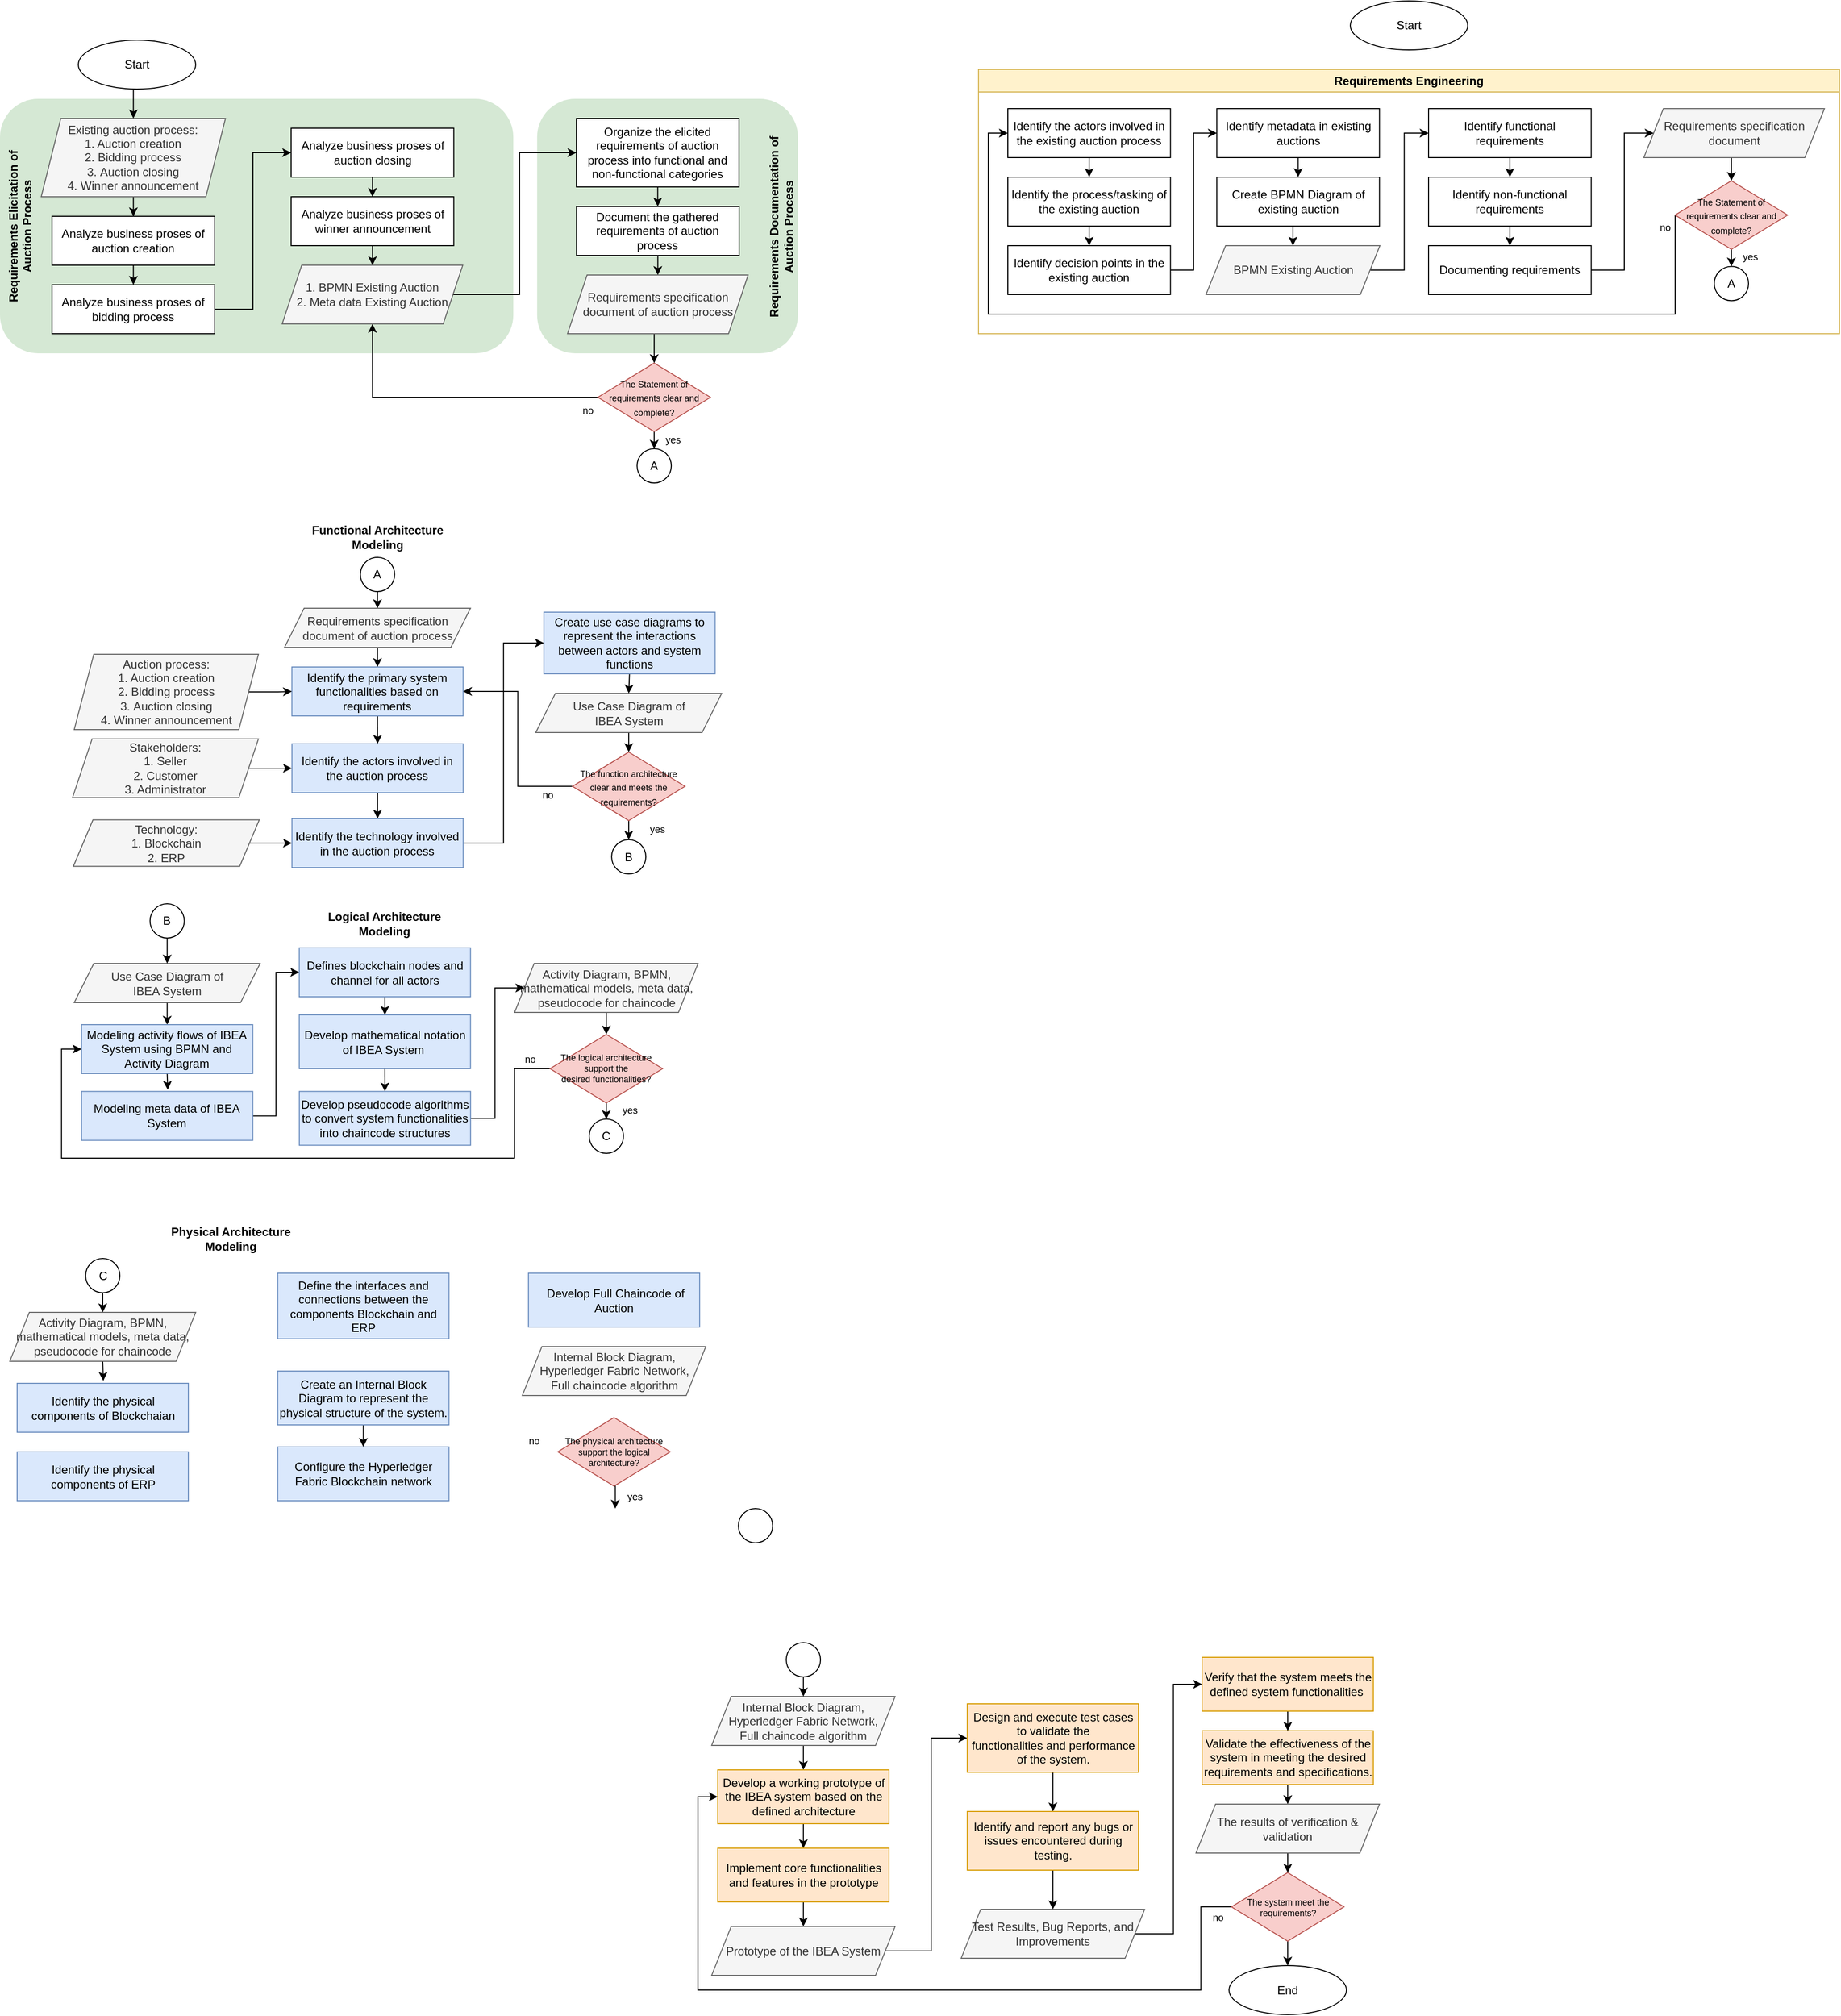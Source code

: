 <mxfile version="21.5.2" type="github">
  <diagram id="9HLhW9o5Pn7bnSsW2eLf" name="Page-1">
    <mxGraphModel dx="2600" dy="1038" grid="1" gridSize="10" guides="1" tooltips="1" connect="1" arrows="1" fold="1" page="1" pageScale="1" pageWidth="850" pageHeight="1100" math="0" shadow="0">
      <root>
        <mxCell id="0" />
        <mxCell id="1" parent="0" />
        <mxCell id="Ch7uVPKcHcK4L7EG8idV-20" value="Requirements Engineering" style="swimlane;whiteSpace=wrap;html=1;fillColor=#fff2cc;strokeColor=#d6b656;" vertex="1" parent="1">
          <mxGeometry x="330" y="80" width="880" height="270" as="geometry" />
        </mxCell>
        <mxCell id="fIBdzFH7qDZZ9BTydfWF-10" value="&lt;b&gt;Requirements Documentation of &lt;br&gt;Auction Process&lt;br&gt;&lt;/b&gt;" style="rounded=1;whiteSpace=wrap;html=1;labelBorderColor=none;fillColor=#d5e8d4;strokeColor=none;verticalAlign=bottom;direction=east;horizontal=0;flipH=0;flipV=1;" parent="1" vertex="1">
          <mxGeometry x="-121.08" y="110" width="266.58" height="260" as="geometry" />
        </mxCell>
        <mxCell id="1afB1hcoBizUo_FCss92-6" value="&lt;b&gt;Requirements Elicitation of &lt;br&gt;Auction Process&lt;br&gt;&lt;/b&gt;" style="rounded=1;whiteSpace=wrap;html=1;labelBorderColor=none;fillColor=#d5e8d4;strokeColor=none;verticalAlign=top;direction=west;horizontal=0;" parent="1" vertex="1">
          <mxGeometry x="-670" y="110" width="524.58" height="260" as="geometry" />
        </mxCell>
        <mxCell id="hCjjelzhOeql4R-USYPA-4" style="edgeStyle=orthogonalEdgeStyle;rounded=0;orthogonalLoop=1;jettySize=auto;html=1;exitX=0.5;exitY=1;exitDx=0;exitDy=0;entryX=0.5;entryY=0;entryDx=0;entryDy=0;" parent="1" source="5jKje8F0iwKBfb8MLztT-3" target="hCjjelzhOeql4R-USYPA-1" edge="1">
          <mxGeometry relative="1" as="geometry" />
        </mxCell>
        <mxCell id="5jKje8F0iwKBfb8MLztT-3" value="Start" style="ellipse;whiteSpace=wrap;html=1;" parent="1" vertex="1">
          <mxGeometry x="-590" y="50" width="120" height="50" as="geometry" />
        </mxCell>
        <mxCell id="hCjjelzhOeql4R-USYPA-105" style="edgeStyle=orthogonalEdgeStyle;rounded=0;orthogonalLoop=1;jettySize=auto;html=1;exitX=0;exitY=0.5;exitDx=0;exitDy=0;entryX=0;entryY=0.5;entryDx=0;entryDy=0;" parent="1" source="hCjjelzhOeql4R-USYPA-88" target="hCjjelzhOeql4R-USYPA-80" edge="1">
          <mxGeometry relative="1" as="geometry">
            <Array as="points">
              <mxPoint x="557.31" y="1957.5" />
              <mxPoint x="557.31" y="2042.5" />
              <mxPoint x="43.31" y="2042.5" />
              <mxPoint x="43.31" y="1845.5" />
            </Array>
          </mxGeometry>
        </mxCell>
        <mxCell id="5jKje8F0iwKBfb8MLztT-16" value="End" style="ellipse;whiteSpace=wrap;html=1;" parent="1" vertex="1">
          <mxGeometry x="586.06" y="2017.5" width="120" height="50" as="geometry" />
        </mxCell>
        <mxCell id="fIBdzFH7qDZZ9BTydfWF-19" style="edgeStyle=orthogonalEdgeStyle;rounded=0;orthogonalLoop=1;jettySize=auto;html=1;exitX=0.5;exitY=1;exitDx=0;exitDy=0;entryX=0.5;entryY=0;entryDx=0;entryDy=0;" parent="1" source="tW3wjYKGY_-DUdyRMUnM-2" target="1afB1hcoBizUo_FCss92-9" edge="1">
          <mxGeometry relative="1" as="geometry" />
        </mxCell>
        <mxCell id="tW3wjYKGY_-DUdyRMUnM-2" value="Analyze business proses of auction creation" style="rounded=0;whiteSpace=wrap;html=1;labelBorderColor=none;" parent="1" vertex="1">
          <mxGeometry x="-616.82" y="230" width="166.22" height="50" as="geometry" />
        </mxCell>
        <mxCell id="fIBdzFH7qDZZ9BTydfWF-5" style="edgeStyle=orthogonalEdgeStyle;rounded=0;orthogonalLoop=1;jettySize=auto;html=1;exitX=0.5;exitY=1;exitDx=0;exitDy=0;" parent="1" source="hCjjelzhOeql4R-USYPA-1" target="tW3wjYKGY_-DUdyRMUnM-2" edge="1">
          <mxGeometry relative="1" as="geometry" />
        </mxCell>
        <mxCell id="hCjjelzhOeql4R-USYPA-1" value="&lt;div&gt;Existing auction process:&lt;br&gt;&lt;/div&gt;&lt;div&gt;1. Auction creation&lt;/div&gt;&lt;div&gt;2. Bidding process&lt;/div&gt;&lt;div&gt;3.&amp;nbsp;Auction closing&lt;/div&gt;&lt;div&gt;4.&amp;nbsp;Winner announcement&lt;/div&gt;" style="shape=parallelogram;perimeter=parallelogramPerimeter;whiteSpace=wrap;html=1;fixedSize=1;fillColor=#f5f5f5;strokeColor=#666666;fontColor=#333333;" parent="1" vertex="1">
          <mxGeometry x="-627.86" y="130" width="188.29" height="80" as="geometry" />
        </mxCell>
        <mxCell id="fIBdzFH7qDZZ9BTydfWF-27" style="edgeStyle=orthogonalEdgeStyle;rounded=0;orthogonalLoop=1;jettySize=auto;html=1;exitX=0.5;exitY=1;exitDx=0;exitDy=0;entryX=0.5;entryY=0;entryDx=0;entryDy=0;" parent="1" source="hCjjelzhOeql4R-USYPA-2" target="hCjjelzhOeql4R-USYPA-10" edge="1">
          <mxGeometry relative="1" as="geometry" />
        </mxCell>
        <mxCell id="fIBdzFH7qDZZ9BTydfWF-28" style="edgeStyle=orthogonalEdgeStyle;rounded=0;orthogonalLoop=1;jettySize=auto;html=1;exitX=0;exitY=0.5;exitDx=0;exitDy=0;entryX=0.5;entryY=1;entryDx=0;entryDy=0;" parent="1" source="hCjjelzhOeql4R-USYPA-2" target="fIBdzFH7qDZZ9BTydfWF-9" edge="1">
          <mxGeometry relative="1" as="geometry" />
        </mxCell>
        <mxCell id="hCjjelzhOeql4R-USYPA-2" value="&lt;font style=&quot;font-size: 9px;&quot;&gt;The Statement of requirements clear and complete?&lt;/font&gt;" style="rhombus;whiteSpace=wrap;html=1;fillColor=#f8cecc;strokeColor=#b85450;" parent="1" vertex="1">
          <mxGeometry x="-58.92" y="380" width="115" height="70" as="geometry" />
        </mxCell>
        <mxCell id="hCjjelzhOeql4R-USYPA-10" value="A" style="ellipse;whiteSpace=wrap;html=1;aspect=fixed;rotation=0;" parent="1" vertex="1">
          <mxGeometry x="-18.92" y="467.5" width="35" height="35" as="geometry" />
        </mxCell>
        <mxCell id="hCjjelzhOeql4R-USYPA-57" value="Internal Block Diagram, Hyperledger Fabric Network,&lt;br&gt;Full chaincode algorithm" style="shape=parallelogram;perimeter=parallelogramPerimeter;whiteSpace=wrap;html=1;fixedSize=1;fillColor=#f5f5f5;fontColor=#333333;strokeColor=#666666;" parent="1" vertex="1">
          <mxGeometry x="-136.19" y="1385" width="187.5" height="50" as="geometry" />
        </mxCell>
        <mxCell id="hCjjelzhOeql4R-USYPA-58" style="edgeStyle=orthogonalEdgeStyle;rounded=0;orthogonalLoop=1;jettySize=auto;html=1;exitX=0.5;exitY=1;exitDx=0;exitDy=0;" parent="1" source="hCjjelzhOeql4R-USYPA-59" edge="1">
          <mxGeometry relative="1" as="geometry">
            <mxPoint x="-564.412" y="1420" as="targetPoint" />
          </mxGeometry>
        </mxCell>
        <mxCell id="hCjjelzhOeql4R-USYPA-59" value="Activity Diagram, BPMN, mathematical models, meta data,&lt;br style=&quot;border-color: var(--border-color);&quot;&gt;pseudocode for chaincode" style="shape=parallelogram;perimeter=parallelogramPerimeter;whiteSpace=wrap;html=1;fixedSize=1;fillColor=#f5f5f5;fontColor=#333333;strokeColor=#666666;" parent="1" vertex="1">
          <mxGeometry x="-660.0" y="1350" width="190" height="50" as="geometry" />
        </mxCell>
        <mxCell id="hCjjelzhOeql4R-USYPA-60" style="edgeStyle=orthogonalEdgeStyle;rounded=0;orthogonalLoop=1;jettySize=auto;html=1;exitX=0.5;exitY=1;exitDx=0;exitDy=0;entryX=0.5;entryY=0;entryDx=0;entryDy=0;" parent="1" edge="1">
          <mxGeometry relative="1" as="geometry">
            <mxPoint x="689.06" y="1720" as="sourcePoint" />
            <mxPoint x="689.06" y="1747.5" as="targetPoint" />
          </mxGeometry>
        </mxCell>
        <mxCell id="hCjjelzhOeql4R-USYPA-61" value="Identify the physical components of Blockchaian" style="rounded=0;whiteSpace=wrap;html=1;fillColor=#dae8fc;strokeColor=#6c8ebf;" parent="1" vertex="1">
          <mxGeometry x="-652.5" y="1422.5" width="175" height="50" as="geometry" />
        </mxCell>
        <mxCell id="hCjjelzhOeql4R-USYPA-62" style="edgeStyle=orthogonalEdgeStyle;rounded=0;orthogonalLoop=1;jettySize=auto;html=1;exitX=0.5;exitY=1;exitDx=0;exitDy=0;entryX=0.5;entryY=0;entryDx=0;entryDy=0;" parent="1" edge="1">
          <mxGeometry relative="1" as="geometry">
            <mxPoint x="689.06" y="1802.5" as="sourcePoint" />
            <mxPoint x="689.06" y="1827.5" as="targetPoint" />
          </mxGeometry>
        </mxCell>
        <mxCell id="hCjjelzhOeql4R-USYPA-63" value="Define the interfaces and connections between the components Blockchain and ERP" style="rounded=0;whiteSpace=wrap;html=1;fillColor=#dae8fc;strokeColor=#6c8ebf;" parent="1" vertex="1">
          <mxGeometry x="-386.19" y="1310" width="175" height="67" as="geometry" />
        </mxCell>
        <mxCell id="hCjjelzhOeql4R-USYPA-70" style="edgeStyle=orthogonalEdgeStyle;rounded=0;orthogonalLoop=1;jettySize=auto;html=1;exitX=0.5;exitY=1;exitDx=0;exitDy=0;entryX=0.5;entryY=0;entryDx=0;entryDy=0;" parent="1" edge="1">
          <mxGeometry relative="1" as="geometry">
            <mxPoint x="689.06" y="1882.5" as="sourcePoint" />
            <mxPoint x="689.06" y="1902.5" as="targetPoint" />
          </mxGeometry>
        </mxCell>
        <mxCell id="fIBdzFH7qDZZ9BTydfWF-32" style="edgeStyle=orthogonalEdgeStyle;rounded=0;orthogonalLoop=1;jettySize=auto;html=1;exitX=0.5;exitY=1;exitDx=0;exitDy=0;entryX=0.5;entryY=0;entryDx=0;entryDy=0;" parent="1" source="hCjjelzhOeql4R-USYPA-65" target="hCjjelzhOeql4R-USYPA-68" edge="1">
          <mxGeometry relative="1" as="geometry" />
        </mxCell>
        <mxCell id="hCjjelzhOeql4R-USYPA-65" value="Create an Internal Block Diagram to represent the physical structure of the system." style="rounded=0;whiteSpace=wrap;html=1;fillColor=#dae8fc;strokeColor=#6c8ebf;" parent="1" vertex="1">
          <mxGeometry x="-386.19" y="1410" width="175" height="55" as="geometry" />
        </mxCell>
        <mxCell id="hCjjelzhOeql4R-USYPA-77" style="edgeStyle=orthogonalEdgeStyle;rounded=0;orthogonalLoop=1;jettySize=auto;html=1;exitX=0.5;exitY=1;exitDx=0;exitDy=0;entryX=0.5;entryY=0;entryDx=0;entryDy=0;" parent="1" source="hCjjelzhOeql4R-USYPA-67" edge="1">
          <mxGeometry relative="1" as="geometry">
            <mxPoint x="-40.0" y="1532.5" as="sourcePoint" />
            <mxPoint x="-41.19" y="1550.5" as="targetPoint" />
          </mxGeometry>
        </mxCell>
        <mxCell id="hCjjelzhOeql4R-USYPA-67" value="The physical architecture support the logical architecture?" style="rhombus;whiteSpace=wrap;html=1;fillColor=#f8cecc;strokeColor=#b85450;fontSize=9;" parent="1" vertex="1">
          <mxGeometry x="-99.94" y="1457.5" width="115" height="70" as="geometry" />
        </mxCell>
        <mxCell id="hCjjelzhOeql4R-USYPA-68" value="Configure the Hyperledger Fabric Blockchain network" style="rounded=0;whiteSpace=wrap;html=1;fillColor=#dae8fc;strokeColor=#6c8ebf;" parent="1" vertex="1">
          <mxGeometry x="-386.19" y="1487.5" width="175" height="55" as="geometry" />
        </mxCell>
        <mxCell id="hCjjelzhOeql4R-USYPA-73" value="" style="ellipse;whiteSpace=wrap;html=1;aspect=fixed;" parent="1" vertex="1">
          <mxGeometry x="84.65" y="1550.5" width="35" height="35" as="geometry" />
        </mxCell>
        <mxCell id="hCjjelzhOeql4R-USYPA-90" style="edgeStyle=orthogonalEdgeStyle;rounded=0;orthogonalLoop=1;jettySize=auto;html=1;exitX=0.5;exitY=1;exitDx=0;exitDy=0;entryX=0.5;entryY=0;entryDx=0;entryDy=0;" parent="1" source="hCjjelzhOeql4R-USYPA-76" target="hCjjelzhOeql4R-USYPA-80" edge="1">
          <mxGeometry relative="1" as="geometry" />
        </mxCell>
        <mxCell id="hCjjelzhOeql4R-USYPA-76" value="Internal Block Diagram, Hyperledger Fabric Network,&lt;br&gt;Full chaincode algorithm" style="shape=parallelogram;perimeter=parallelogramPerimeter;whiteSpace=wrap;html=1;fixedSize=1;fillColor=#f5f5f5;fontColor=#333333;strokeColor=#666666;" parent="1" vertex="1">
          <mxGeometry x="57.31" y="1742.5" width="187.5" height="50" as="geometry" />
        </mxCell>
        <mxCell id="hCjjelzhOeql4R-USYPA-79" style="edgeStyle=orthogonalEdgeStyle;rounded=0;orthogonalLoop=1;jettySize=auto;html=1;exitX=0.5;exitY=1;exitDx=0;exitDy=0;entryX=0.5;entryY=0;entryDx=0;entryDy=0;" parent="1" source="hCjjelzhOeql4R-USYPA-78" target="hCjjelzhOeql4R-USYPA-76" edge="1">
          <mxGeometry relative="1" as="geometry" />
        </mxCell>
        <mxCell id="hCjjelzhOeql4R-USYPA-78" value="" style="ellipse;whiteSpace=wrap;html=1;aspect=fixed;" parent="1" vertex="1">
          <mxGeometry x="133.56" y="1687.5" width="35" height="35" as="geometry" />
        </mxCell>
        <mxCell id="hCjjelzhOeql4R-USYPA-91" style="edgeStyle=orthogonalEdgeStyle;rounded=0;orthogonalLoop=1;jettySize=auto;html=1;exitX=0.5;exitY=1;exitDx=0;exitDy=0;entryX=0.5;entryY=0;entryDx=0;entryDy=0;" parent="1" source="hCjjelzhOeql4R-USYPA-80" target="hCjjelzhOeql4R-USYPA-81" edge="1">
          <mxGeometry relative="1" as="geometry" />
        </mxCell>
        <mxCell id="hCjjelzhOeql4R-USYPA-80" value="Develop a working prototype of the IBEA system based on the defined architecture" style="rounded=0;whiteSpace=wrap;html=1;fillColor=#ffe6cc;strokeColor=#d79b00;" parent="1" vertex="1">
          <mxGeometry x="63.56" y="1817.5" width="175" height="55" as="geometry" />
        </mxCell>
        <mxCell id="hCjjelzhOeql4R-USYPA-93" style="edgeStyle=orthogonalEdgeStyle;rounded=0;orthogonalLoop=1;jettySize=auto;html=1;exitX=0.5;exitY=1;exitDx=0;exitDy=0;entryX=0.5;entryY=0;entryDx=0;entryDy=0;" parent="1" source="hCjjelzhOeql4R-USYPA-81" target="hCjjelzhOeql4R-USYPA-82" edge="1">
          <mxGeometry relative="1" as="geometry" />
        </mxCell>
        <mxCell id="hCjjelzhOeql4R-USYPA-81" value="Implement core functionalities and features in the prototype" style="rounded=0;whiteSpace=wrap;html=1;fillColor=#ffe6cc;strokeColor=#d79b00;" parent="1" vertex="1">
          <mxGeometry x="63.56" y="1897.5" width="175" height="55" as="geometry" />
        </mxCell>
        <mxCell id="hCjjelzhOeql4R-USYPA-107" style="edgeStyle=orthogonalEdgeStyle;rounded=0;orthogonalLoop=1;jettySize=auto;html=1;exitX=1;exitY=0.5;exitDx=0;exitDy=0;entryX=0;entryY=0.5;entryDx=0;entryDy=0;" parent="1" source="hCjjelzhOeql4R-USYPA-82" target="hCjjelzhOeql4R-USYPA-83" edge="1">
          <mxGeometry relative="1" as="geometry" />
        </mxCell>
        <mxCell id="hCjjelzhOeql4R-USYPA-82" value="Prototype of the IBEA System" style="shape=parallelogram;perimeter=parallelogramPerimeter;whiteSpace=wrap;html=1;fixedSize=1;fillColor=#f5f5f5;fontColor=#333333;strokeColor=#666666;" parent="1" vertex="1">
          <mxGeometry x="57.31" y="1977.5" width="187.5" height="50" as="geometry" />
        </mxCell>
        <mxCell id="hCjjelzhOeql4R-USYPA-106" style="edgeStyle=orthogonalEdgeStyle;rounded=0;orthogonalLoop=1;jettySize=auto;html=1;exitX=0.5;exitY=1;exitDx=0;exitDy=0;entryX=0.5;entryY=0;entryDx=0;entryDy=0;" parent="1" source="hCjjelzhOeql4R-USYPA-83" target="hCjjelzhOeql4R-USYPA-84" edge="1">
          <mxGeometry relative="1" as="geometry" />
        </mxCell>
        <mxCell id="hCjjelzhOeql4R-USYPA-83" value="Design and execute test cases to validate the functionalities&amp;nbsp;and performance of the system." style="rounded=0;whiteSpace=wrap;html=1;fillColor=#ffe6cc;strokeColor=#d79b00;" parent="1" vertex="1">
          <mxGeometry x="318.56" y="1750" width="175" height="70" as="geometry" />
        </mxCell>
        <mxCell id="hCjjelzhOeql4R-USYPA-96" style="edgeStyle=orthogonalEdgeStyle;rounded=0;orthogonalLoop=1;jettySize=auto;html=1;exitX=0.5;exitY=1;exitDx=0;exitDy=0;entryX=0.5;entryY=0;entryDx=0;entryDy=0;" parent="1" source="hCjjelzhOeql4R-USYPA-84" target="hCjjelzhOeql4R-USYPA-85" edge="1">
          <mxGeometry relative="1" as="geometry" />
        </mxCell>
        <mxCell id="hCjjelzhOeql4R-USYPA-108" style="edgeStyle=orthogonalEdgeStyle;rounded=0;orthogonalLoop=1;jettySize=auto;html=1;exitX=1;exitY=0.5;exitDx=0;exitDy=0;entryX=0;entryY=0.5;entryDx=0;entryDy=0;" parent="1" source="hCjjelzhOeql4R-USYPA-85" target="hCjjelzhOeql4R-USYPA-86" edge="1">
          <mxGeometry relative="1" as="geometry" />
        </mxCell>
        <mxCell id="hCjjelzhOeql4R-USYPA-85" value="Test Results, Bug Reports, and Improvements" style="shape=parallelogram;perimeter=parallelogramPerimeter;whiteSpace=wrap;html=1;fixedSize=1;fillColor=#f5f5f5;fontColor=#333333;strokeColor=#666666;" parent="1" vertex="1">
          <mxGeometry x="312.31" y="1960" width="187.5" height="50" as="geometry" />
        </mxCell>
        <mxCell id="fIBdzFH7qDZZ9BTydfWF-35" style="edgeStyle=orthogonalEdgeStyle;rounded=0;orthogonalLoop=1;jettySize=auto;html=1;exitX=0.5;exitY=1;exitDx=0;exitDy=0;" parent="1" source="hCjjelzhOeql4R-USYPA-86" target="hCjjelzhOeql4R-USYPA-87" edge="1">
          <mxGeometry relative="1" as="geometry" />
        </mxCell>
        <mxCell id="hCjjelzhOeql4R-USYPA-86" value="Verify that the system meets the defined system functionalities&amp;nbsp;" style="rounded=0;whiteSpace=wrap;html=1;fillColor=#ffe6cc;strokeColor=#d79b00;" parent="1" vertex="1">
          <mxGeometry x="558.56" y="1702.5" width="175" height="55" as="geometry" />
        </mxCell>
        <mxCell id="fIBdzFH7qDZZ9BTydfWF-36" style="edgeStyle=orthogonalEdgeStyle;rounded=0;orthogonalLoop=1;jettySize=auto;html=1;exitX=0.5;exitY=1;exitDx=0;exitDy=0;entryX=0.5;entryY=0;entryDx=0;entryDy=0;" parent="1" source="hCjjelzhOeql4R-USYPA-87" target="hCjjelzhOeql4R-USYPA-89" edge="1">
          <mxGeometry relative="1" as="geometry" />
        </mxCell>
        <mxCell id="hCjjelzhOeql4R-USYPA-87" value="Validate the effectiveness of the system in meeting the desired requirements and specifications." style="rounded=0;whiteSpace=wrap;html=1;fillColor=#ffe6cc;strokeColor=#d79b00;" parent="1" vertex="1">
          <mxGeometry x="558.56" y="1777.5" width="175" height="55" as="geometry" />
        </mxCell>
        <mxCell id="fIBdzFH7qDZZ9BTydfWF-38" style="edgeStyle=orthogonalEdgeStyle;rounded=0;orthogonalLoop=1;jettySize=auto;html=1;exitX=0.5;exitY=1;exitDx=0;exitDy=0;entryX=0.5;entryY=0;entryDx=0;entryDy=0;" parent="1" source="hCjjelzhOeql4R-USYPA-88" target="5jKje8F0iwKBfb8MLztT-16" edge="1">
          <mxGeometry relative="1" as="geometry" />
        </mxCell>
        <mxCell id="hCjjelzhOeql4R-USYPA-88" value="The system meet the requirements?" style="rhombus;whiteSpace=wrap;html=1;fillColor=#f8cecc;strokeColor=#b85450;fontSize=9;" parent="1" vertex="1">
          <mxGeometry x="588.56" y="1922.5" width="115" height="70" as="geometry" />
        </mxCell>
        <mxCell id="fIBdzFH7qDZZ9BTydfWF-37" style="edgeStyle=orthogonalEdgeStyle;rounded=0;orthogonalLoop=1;jettySize=auto;html=1;exitX=0.5;exitY=1;exitDx=0;exitDy=0;" parent="1" source="hCjjelzhOeql4R-USYPA-89" target="hCjjelzhOeql4R-USYPA-88" edge="1">
          <mxGeometry relative="1" as="geometry" />
        </mxCell>
        <mxCell id="hCjjelzhOeql4R-USYPA-89" value="The results of verification &amp;amp; validation" style="shape=parallelogram;perimeter=parallelogramPerimeter;whiteSpace=wrap;html=1;fixedSize=1;fillColor=#f5f5f5;fontColor=#333333;strokeColor=#666666;" parent="1" vertex="1">
          <mxGeometry x="552.31" y="1852.5" width="187.5" height="50" as="geometry" />
        </mxCell>
        <mxCell id="hCjjelzhOeql4R-USYPA-84" value="Identify and report any bugs or issues encountered during testing." style="rounded=0;whiteSpace=wrap;html=1;fillColor=#ffe6cc;strokeColor=#d79b00;" parent="1" vertex="1">
          <mxGeometry x="318.56" y="1860" width="175" height="60" as="geometry" />
        </mxCell>
        <mxCell id="hCjjelzhOeql4R-USYPA-112" value="&lt;font style=&quot;font-size: 10px;&quot;&gt;yes&lt;/font&gt;" style="text;html=1;strokeColor=none;fillColor=none;align=center;verticalAlign=middle;whiteSpace=wrap;rounded=0;" parent="1" vertex="1">
          <mxGeometry x="6.32" y="447.5" width="23.5" height="20" as="geometry" />
        </mxCell>
        <mxCell id="hCjjelzhOeql4R-USYPA-113" value="&lt;font style=&quot;font-size: 10px;&quot;&gt;no&lt;/font&gt;" style="text;html=1;strokeColor=none;fillColor=none;align=center;verticalAlign=middle;whiteSpace=wrap;rounded=0;" parent="1" vertex="1">
          <mxGeometry x="-80.93" y="417.5" width="23.5" height="20" as="geometry" />
        </mxCell>
        <mxCell id="hCjjelzhOeql4R-USYPA-118" value="&lt;font style=&quot;font-size: 10px;&quot;&gt;yes&lt;/font&gt;" style="text;html=1;strokeColor=none;fillColor=none;align=center;verticalAlign=middle;whiteSpace=wrap;rounded=0;" parent="1" vertex="1">
          <mxGeometry x="-32.53" y="1527.5" width="23.5" height="20" as="geometry" />
        </mxCell>
        <mxCell id="hCjjelzhOeql4R-USYPA-119" value="&lt;font style=&quot;font-size: 10px;&quot;&gt;no&lt;/font&gt;" style="text;html=1;strokeColor=none;fillColor=none;align=center;verticalAlign=middle;whiteSpace=wrap;rounded=0;" parent="1" vertex="1">
          <mxGeometry x="-136.19" y="1470.5" width="23.5" height="20" as="geometry" />
        </mxCell>
        <mxCell id="hCjjelzhOeql4R-USYPA-121" value="&lt;font style=&quot;font-size: 10px;&quot;&gt;no&lt;/font&gt;" style="text;html=1;strokeColor=none;fillColor=none;align=center;verticalAlign=middle;whiteSpace=wrap;rounded=0;" parent="1" vertex="1">
          <mxGeometry x="562.56" y="1957.5" width="23.5" height="20" as="geometry" />
        </mxCell>
        <mxCell id="hCjjelzhOeql4R-USYPA-128" value="Physical Architecture&lt;br&gt;Modeling" style="text;html=1;strokeColor=none;fillColor=none;align=center;verticalAlign=middle;whiteSpace=wrap;rounded=0;fontStyle=1" parent="1" vertex="1">
          <mxGeometry x="-522.53" y="1260" width="177.78" height="30" as="geometry" />
        </mxCell>
        <mxCell id="fIBdzFH7qDZZ9BTydfWF-20" style="edgeStyle=orthogonalEdgeStyle;rounded=0;orthogonalLoop=1;jettySize=auto;html=1;exitX=1;exitY=0.5;exitDx=0;exitDy=0;entryX=0;entryY=0.5;entryDx=0;entryDy=0;" parent="1" source="1afB1hcoBizUo_FCss92-9" target="fIBdzFH7qDZZ9BTydfWF-2" edge="1">
          <mxGeometry relative="1" as="geometry" />
        </mxCell>
        <mxCell id="1afB1hcoBizUo_FCss92-9" value="Analyze business proses of bidding process" style="rounded=0;whiteSpace=wrap;html=1;labelBorderColor=none;" parent="1" vertex="1">
          <mxGeometry x="-616.82" y="300" width="166.22" height="50" as="geometry" />
        </mxCell>
        <mxCell id="fIBdzFH7qDZZ9BTydfWF-21" style="edgeStyle=orthogonalEdgeStyle;rounded=0;orthogonalLoop=1;jettySize=auto;html=1;exitX=0.5;exitY=1;exitDx=0;exitDy=0;entryX=0.5;entryY=0;entryDx=0;entryDy=0;" parent="1" source="fIBdzFH7qDZZ9BTydfWF-2" target="fIBdzFH7qDZZ9BTydfWF-3" edge="1">
          <mxGeometry relative="1" as="geometry" />
        </mxCell>
        <mxCell id="fIBdzFH7qDZZ9BTydfWF-2" value="Analyze business proses of auction closing" style="rounded=0;whiteSpace=wrap;html=1;labelBorderColor=none;" parent="1" vertex="1">
          <mxGeometry x="-372.45" y="140" width="166.22" height="50" as="geometry" />
        </mxCell>
        <mxCell id="fIBdzFH7qDZZ9BTydfWF-22" style="edgeStyle=orthogonalEdgeStyle;rounded=0;orthogonalLoop=1;jettySize=auto;html=1;exitX=0.5;exitY=1;exitDx=0;exitDy=0;" parent="1" source="fIBdzFH7qDZZ9BTydfWF-3" target="fIBdzFH7qDZZ9BTydfWF-9" edge="1">
          <mxGeometry relative="1" as="geometry" />
        </mxCell>
        <mxCell id="fIBdzFH7qDZZ9BTydfWF-3" value="Analyze business proses of winner announcement" style="rounded=0;whiteSpace=wrap;html=1;labelBorderColor=none;" parent="1" vertex="1">
          <mxGeometry x="-372.45" y="210" width="166.22" height="50" as="geometry" />
        </mxCell>
        <mxCell id="fIBdzFH7qDZZ9BTydfWF-29" style="edgeStyle=orthogonalEdgeStyle;rounded=0;orthogonalLoop=1;jettySize=auto;html=1;exitX=1;exitY=0.5;exitDx=0;exitDy=0;entryX=0;entryY=0.5;entryDx=0;entryDy=0;" parent="1" source="fIBdzFH7qDZZ9BTydfWF-9" target="fIBdzFH7qDZZ9BTydfWF-12" edge="1">
          <mxGeometry relative="1" as="geometry" />
        </mxCell>
        <mxCell id="fIBdzFH7qDZZ9BTydfWF-9" value="&lt;div&gt;1. BPMN Existing Auction&lt;/div&gt;&lt;div&gt;2. Meta data Existing Auction&lt;/div&gt;" style="shape=parallelogram;perimeter=parallelogramPerimeter;whiteSpace=wrap;html=1;fixedSize=1;fillColor=#f5f5f5;strokeColor=#666666;fontColor=#333333;" parent="1" vertex="1">
          <mxGeometry x="-381.64" y="280" width="184.58" height="60" as="geometry" />
        </mxCell>
        <mxCell id="fIBdzFH7qDZZ9BTydfWF-24" style="edgeStyle=orthogonalEdgeStyle;rounded=0;orthogonalLoop=1;jettySize=auto;html=1;exitX=0.5;exitY=1;exitDx=0;exitDy=0;" parent="1" source="fIBdzFH7qDZZ9BTydfWF-12" target="fIBdzFH7qDZZ9BTydfWF-15" edge="1">
          <mxGeometry relative="1" as="geometry" />
        </mxCell>
        <mxCell id="fIBdzFH7qDZZ9BTydfWF-12" value="Organize the elicited requirements of auction process into functional and non-functional categories" style="rounded=0;whiteSpace=wrap;html=1;labelBorderColor=none;" parent="1" vertex="1">
          <mxGeometry x="-80.93" y="130" width="166.22" height="70" as="geometry" />
        </mxCell>
        <mxCell id="fIBdzFH7qDZZ9BTydfWF-25" style="edgeStyle=orthogonalEdgeStyle;rounded=0;orthogonalLoop=1;jettySize=auto;html=1;exitX=0.5;exitY=1;exitDx=0;exitDy=0;entryX=0.5;entryY=0;entryDx=0;entryDy=0;" parent="1" source="fIBdzFH7qDZZ9BTydfWF-15" target="fIBdzFH7qDZZ9BTydfWF-18" edge="1">
          <mxGeometry relative="1" as="geometry" />
        </mxCell>
        <mxCell id="fIBdzFH7qDZZ9BTydfWF-15" value="Document the gathered requirements of auction process" style="rounded=0;whiteSpace=wrap;html=1;labelBorderColor=none;" parent="1" vertex="1">
          <mxGeometry x="-80.82" y="220" width="166.22" height="50" as="geometry" />
        </mxCell>
        <mxCell id="fIBdzFH7qDZZ9BTydfWF-26" style="edgeStyle=orthogonalEdgeStyle;rounded=0;orthogonalLoop=1;jettySize=auto;html=1;exitX=0.5;exitY=1;exitDx=0;exitDy=0;entryX=0.5;entryY=0;entryDx=0;entryDy=0;" parent="1" source="fIBdzFH7qDZZ9BTydfWF-18" target="hCjjelzhOeql4R-USYPA-2" edge="1">
          <mxGeometry relative="1" as="geometry" />
        </mxCell>
        <mxCell id="fIBdzFH7qDZZ9BTydfWF-18" value="Requirements specification document of auction process" style="shape=parallelogram;perimeter=parallelogramPerimeter;whiteSpace=wrap;html=1;fixedSize=1;fillColor=#f5f5f5;strokeColor=#666666;fontColor=#333333;" parent="1" vertex="1">
          <mxGeometry x="-90.0" y="290" width="184.58" height="60" as="geometry" />
        </mxCell>
        <mxCell id="fIBdzFH7qDZZ9BTydfWF-72" style="edgeStyle=orthogonalEdgeStyle;rounded=0;orthogonalLoop=1;jettySize=auto;html=1;exitX=0.5;exitY=1;exitDx=0;exitDy=0;entryX=0.5;entryY=0;entryDx=0;entryDy=0;" parent="1" source="fIBdzFH7qDZZ9BTydfWF-40" target="fIBdzFH7qDZZ9BTydfWF-50" edge="1">
          <mxGeometry relative="1" as="geometry" />
        </mxCell>
        <mxCell id="fIBdzFH7qDZZ9BTydfWF-40" value="Create use case diagrams to represent the interactions between actors and system functions" style="rounded=0;whiteSpace=wrap;html=1;fillColor=#dae8fc;strokeColor=#6c8ebf;" parent="1" vertex="1">
          <mxGeometry x="-114.16" y="634.5" width="175" height="63" as="geometry" />
        </mxCell>
        <mxCell id="fIBdzFH7qDZZ9BTydfWF-41" style="edgeStyle=orthogonalEdgeStyle;rounded=0;orthogonalLoop=1;jettySize=auto;html=1;exitX=0.5;exitY=1;exitDx=0;exitDy=0;entryX=0.5;entryY=0;entryDx=0;entryDy=0;" parent="1" source="fIBdzFH7qDZZ9BTydfWF-42" target="fIBdzFH7qDZZ9BTydfWF-44" edge="1">
          <mxGeometry relative="1" as="geometry" />
        </mxCell>
        <mxCell id="fIBdzFH7qDZZ9BTydfWF-42" value="A" style="ellipse;whiteSpace=wrap;html=1;aspect=fixed;" parent="1" vertex="1">
          <mxGeometry x="-301.69" y="578.5" width="35" height="35" as="geometry" />
        </mxCell>
        <mxCell id="fIBdzFH7qDZZ9BTydfWF-43" style="edgeStyle=orthogonalEdgeStyle;rounded=0;orthogonalLoop=1;jettySize=auto;html=1;exitX=0.5;exitY=1;exitDx=0;exitDy=0;entryX=0.5;entryY=0;entryDx=0;entryDy=0;" parent="1" source="fIBdzFH7qDZZ9BTydfWF-44" target="fIBdzFH7qDZZ9BTydfWF-46" edge="1">
          <mxGeometry relative="1" as="geometry" />
        </mxCell>
        <mxCell id="fIBdzFH7qDZZ9BTydfWF-44" value="&lt;div&gt;Requirements specification document of auction process&lt;br&gt;&lt;/div&gt;" style="shape=parallelogram;perimeter=parallelogramPerimeter;whiteSpace=wrap;html=1;fixedSize=1;fillColor=#f5f5f5;fontColor=#333333;strokeColor=#666666;" parent="1" vertex="1">
          <mxGeometry x="-379.19" y="630.5" width="190" height="40" as="geometry" />
        </mxCell>
        <mxCell id="fIBdzFH7qDZZ9BTydfWF-68" style="edgeStyle=orthogonalEdgeStyle;rounded=0;orthogonalLoop=1;jettySize=auto;html=1;exitX=0.5;exitY=1;exitDx=0;exitDy=0;entryX=0.5;entryY=0;entryDx=0;entryDy=0;" parent="1" source="fIBdzFH7qDZZ9BTydfWF-46" target="fIBdzFH7qDZZ9BTydfWF-61" edge="1">
          <mxGeometry relative="1" as="geometry" />
        </mxCell>
        <mxCell id="fIBdzFH7qDZZ9BTydfWF-46" value="Identify the primary system functionalities based on requirements" style="rounded=0;whiteSpace=wrap;html=1;fillColor=#dae8fc;strokeColor=#6c8ebf;" parent="1" vertex="1">
          <mxGeometry x="-371.69" y="690.5" width="175" height="50" as="geometry" />
        </mxCell>
        <mxCell id="fIBdzFH7qDZZ9BTydfWF-70" style="edgeStyle=orthogonalEdgeStyle;rounded=0;orthogonalLoop=1;jettySize=auto;html=1;exitX=0;exitY=0.5;exitDx=0;exitDy=0;entryX=1;entryY=0.5;entryDx=0;entryDy=0;" parent="1" source="fIBdzFH7qDZZ9BTydfWF-48" target="fIBdzFH7qDZZ9BTydfWF-46" edge="1">
          <mxGeometry relative="1" as="geometry" />
        </mxCell>
        <mxCell id="fIBdzFH7qDZZ9BTydfWF-105" style="edgeStyle=orthogonalEdgeStyle;rounded=0;orthogonalLoop=1;jettySize=auto;html=1;exitX=0.5;exitY=1;exitDx=0;exitDy=0;entryX=0.5;entryY=0;entryDx=0;entryDy=0;" parent="1" source="fIBdzFH7qDZZ9BTydfWF-48" target="fIBdzFH7qDZZ9BTydfWF-104" edge="1">
          <mxGeometry relative="1" as="geometry">
            <mxPoint x="-27.017" y="862.5" as="targetPoint" />
          </mxGeometry>
        </mxCell>
        <mxCell id="fIBdzFH7qDZZ9BTydfWF-48" value="&lt;font style=&quot;font-size: 9px;&quot;&gt;The function architecture&lt;br&gt;clear and meets the requirements?&lt;/font&gt;" style="rhombus;whiteSpace=wrap;html=1;fillColor=#f8cecc;strokeColor=#b85450;" parent="1" vertex="1">
          <mxGeometry x="-84.94" y="777.5" width="115" height="70" as="geometry" />
        </mxCell>
        <mxCell id="fIBdzFH7qDZZ9BTydfWF-73" style="edgeStyle=orthogonalEdgeStyle;rounded=0;orthogonalLoop=1;jettySize=auto;html=1;exitX=0.5;exitY=1;exitDx=0;exitDy=0;entryX=0.5;entryY=0;entryDx=0;entryDy=0;" parent="1" source="fIBdzFH7qDZZ9BTydfWF-50" target="fIBdzFH7qDZZ9BTydfWF-48" edge="1">
          <mxGeometry relative="1" as="geometry" />
        </mxCell>
        <mxCell id="fIBdzFH7qDZZ9BTydfWF-50" value="&lt;div&gt;Use Case Diagram of&lt;/div&gt;&lt;div&gt;IBEA System&lt;/div&gt;" style="shape=parallelogram;perimeter=parallelogramPerimeter;whiteSpace=wrap;html=1;fixedSize=1;fillColor=#f5f5f5;fontColor=#333333;strokeColor=#666666;" parent="1" vertex="1">
          <mxGeometry x="-122.44" y="717.5" width="190" height="40" as="geometry" />
        </mxCell>
        <mxCell id="fIBdzFH7qDZZ9BTydfWF-51" value="&lt;font style=&quot;font-size: 10px;&quot;&gt;yes&lt;/font&gt;" style="text;html=1;strokeColor=none;fillColor=none;align=center;verticalAlign=middle;whiteSpace=wrap;rounded=0;" parent="1" vertex="1">
          <mxGeometry x="-9.94" y="845.5" width="23.5" height="20" as="geometry" />
        </mxCell>
        <mxCell id="fIBdzFH7qDZZ9BTydfWF-52" value="&lt;font style=&quot;font-size: 10px;&quot;&gt;no&lt;/font&gt;" style="text;html=1;strokeColor=none;fillColor=none;align=center;verticalAlign=middle;whiteSpace=wrap;rounded=0;" parent="1" vertex="1">
          <mxGeometry x="-122.44" y="811" width="23.5" height="20" as="geometry" />
        </mxCell>
        <mxCell id="fIBdzFH7qDZZ9BTydfWF-53" value="Functional Architecture&lt;br&gt;Modeling" style="text;html=1;strokeColor=none;fillColor=none;align=center;verticalAlign=middle;whiteSpace=wrap;rounded=0;fontStyle=1" parent="1" vertex="1">
          <mxGeometry x="-374.13" y="542.5" width="180" height="30" as="geometry" />
        </mxCell>
        <mxCell id="fIBdzFH7qDZZ9BTydfWF-59" style="edgeStyle=orthogonalEdgeStyle;rounded=0;orthogonalLoop=1;jettySize=auto;html=1;exitX=1;exitY=0.5;exitDx=0;exitDy=0;entryX=0;entryY=0.5;entryDx=0;entryDy=0;" parent="1" source="fIBdzFH7qDZZ9BTydfWF-57" target="fIBdzFH7qDZZ9BTydfWF-46" edge="1">
          <mxGeometry relative="1" as="geometry" />
        </mxCell>
        <mxCell id="fIBdzFH7qDZZ9BTydfWF-57" value="&lt;div&gt;Auction process:&lt;br&gt;&lt;/div&gt;&lt;div&gt;1. Auction creation&lt;/div&gt;&lt;div&gt;2. Bidding process&lt;/div&gt;&lt;div&gt;3.&amp;nbsp;Auction closing&lt;/div&gt;&lt;div&gt;4.&amp;nbsp;Winner announcement&lt;/div&gt;" style="shape=parallelogram;perimeter=parallelogramPerimeter;whiteSpace=wrap;html=1;fixedSize=1;fillColor=#f5f5f5;strokeColor=#666666;fontColor=#333333;" parent="1" vertex="1">
          <mxGeometry x="-594.16" y="677.5" width="188.29" height="77" as="geometry" />
        </mxCell>
        <mxCell id="fIBdzFH7qDZZ9BTydfWF-69" style="edgeStyle=orthogonalEdgeStyle;rounded=0;orthogonalLoop=1;jettySize=auto;html=1;exitX=0.5;exitY=1;exitDx=0;exitDy=0;entryX=0.5;entryY=0;entryDx=0;entryDy=0;" parent="1" source="fIBdzFH7qDZZ9BTydfWF-61" target="fIBdzFH7qDZZ9BTydfWF-62" edge="1">
          <mxGeometry relative="1" as="geometry" />
        </mxCell>
        <mxCell id="fIBdzFH7qDZZ9BTydfWF-61" value="Identify the actors involved in the auction process" style="rounded=0;whiteSpace=wrap;html=1;fillColor=#dae8fc;strokeColor=#6c8ebf;" parent="1" vertex="1">
          <mxGeometry x="-371.63" y="769" width="175" height="50" as="geometry" />
        </mxCell>
        <mxCell id="fIBdzFH7qDZZ9BTydfWF-67" style="edgeStyle=orthogonalEdgeStyle;rounded=0;orthogonalLoop=1;jettySize=auto;html=1;exitX=1;exitY=0.5;exitDx=0;exitDy=0;entryX=0;entryY=0.5;entryDx=0;entryDy=0;" parent="1" source="fIBdzFH7qDZZ9BTydfWF-62" target="fIBdzFH7qDZZ9BTydfWF-40" edge="1">
          <mxGeometry relative="1" as="geometry" />
        </mxCell>
        <mxCell id="fIBdzFH7qDZZ9BTydfWF-62" value="Identify the technology involved in the auction process" style="rounded=0;whiteSpace=wrap;html=1;fillColor=#dae8fc;strokeColor=#6c8ebf;" parent="1" vertex="1">
          <mxGeometry x="-371.63" y="845.5" width="175" height="50" as="geometry" />
        </mxCell>
        <mxCell id="fIBdzFH7qDZZ9BTydfWF-65" style="edgeStyle=orthogonalEdgeStyle;rounded=0;orthogonalLoop=1;jettySize=auto;html=1;exitX=1;exitY=0.5;exitDx=0;exitDy=0;entryX=0;entryY=0.5;entryDx=0;entryDy=0;" parent="1" source="fIBdzFH7qDZZ9BTydfWF-63" target="fIBdzFH7qDZZ9BTydfWF-61" edge="1">
          <mxGeometry relative="1" as="geometry" />
        </mxCell>
        <mxCell id="fIBdzFH7qDZZ9BTydfWF-63" value="&lt;div style=&quot;border-color: var(--border-color);&quot;&gt;Stakeholders:&lt;/div&gt;&lt;div style=&quot;border-color: var(--border-color);&quot;&gt;1. Seller&lt;/div&gt;&lt;div style=&quot;border-color: var(--border-color);&quot;&gt;2. Customer&lt;/div&gt;&lt;div style=&quot;border-color: var(--border-color);&quot;&gt;3. Administrator&lt;/div&gt;" style="shape=parallelogram;perimeter=parallelogramPerimeter;whiteSpace=wrap;html=1;fixedSize=1;fillColor=#f5f5f5;fontColor=#333333;strokeColor=#666666;" parent="1" vertex="1">
          <mxGeometry x="-595.87" y="764" width="190" height="60" as="geometry" />
        </mxCell>
        <mxCell id="fIBdzFH7qDZZ9BTydfWF-66" style="edgeStyle=orthogonalEdgeStyle;rounded=0;orthogonalLoop=1;jettySize=auto;html=1;exitX=1;exitY=0.5;exitDx=0;exitDy=0;entryX=0;entryY=0.5;entryDx=0;entryDy=0;" parent="1" source="fIBdzFH7qDZZ9BTydfWF-64" target="fIBdzFH7qDZZ9BTydfWF-62" edge="1">
          <mxGeometry relative="1" as="geometry" />
        </mxCell>
        <mxCell id="fIBdzFH7qDZZ9BTydfWF-64" value="&lt;div style=&quot;border-color: var(--border-color);&quot;&gt;&lt;div style=&quot;border-color: var(--border-color);&quot;&gt;Technology:&lt;/div&gt;&lt;div style=&quot;border-color: var(--border-color);&quot;&gt;1. Blockchain&lt;/div&gt;&lt;div style=&quot;border-color: var(--border-color);&quot;&gt;2. ERP&lt;/div&gt;&lt;/div&gt;" style="shape=parallelogram;perimeter=parallelogramPerimeter;whiteSpace=wrap;html=1;fixedSize=1;fillColor=#f5f5f5;fontColor=#333333;strokeColor=#666666;" parent="1" vertex="1">
          <mxGeometry x="-595.02" y="846.75" width="190" height="47.5" as="geometry" />
        </mxCell>
        <mxCell id="fIBdzFH7qDZZ9BTydfWF-76" style="edgeStyle=orthogonalEdgeStyle;rounded=0;orthogonalLoop=1;jettySize=auto;html=1;exitX=0.5;exitY=1;exitDx=0;exitDy=0;entryX=0.5;entryY=0;entryDx=0;entryDy=0;" parent="1" source="fIBdzFH7qDZZ9BTydfWF-77" target="fIBdzFH7qDZZ9BTydfWF-86" edge="1">
          <mxGeometry relative="1" as="geometry" />
        </mxCell>
        <mxCell id="fIBdzFH7qDZZ9BTydfWF-77" value="Activity Diagram, BPMN, mathematical models, meta data,&lt;br&gt;pseudocode for chaincode" style="shape=parallelogram;perimeter=parallelogramPerimeter;whiteSpace=wrap;html=1;fixedSize=1;fillColor=#f5f5f5;fontColor=#333333;strokeColor=#666666;" parent="1" vertex="1">
          <mxGeometry x="-144.1" y="993.5" width="187.5" height="50" as="geometry" />
        </mxCell>
        <mxCell id="fIBdzFH7qDZZ9BTydfWF-78" style="edgeStyle=orthogonalEdgeStyle;rounded=0;orthogonalLoop=1;jettySize=auto;html=1;exitX=0.5;exitY=1;exitDx=0;exitDy=0;entryX=0.5;entryY=0;entryDx=0;entryDy=0;" parent="1" source="fIBdzFH7qDZZ9BTydfWF-79" target="fIBdzFH7qDZZ9BTydfWF-81" edge="1">
          <mxGeometry relative="1" as="geometry">
            <mxPoint x="-498.572" y="1053.5" as="targetPoint" />
          </mxGeometry>
        </mxCell>
        <mxCell id="fIBdzFH7qDZZ9BTydfWF-79" value="&lt;div style=&quot;border-color: var(--border-color);&quot;&gt;Use Case Diagram of&lt;/div&gt;&lt;div style=&quot;border-color: var(--border-color);&quot;&gt;IBEA System&lt;/div&gt;" style="shape=parallelogram;perimeter=parallelogramPerimeter;whiteSpace=wrap;html=1;fixedSize=1;fillColor=#f5f5f5;fontColor=#333333;strokeColor=#666666;" parent="1" vertex="1">
          <mxGeometry x="-594.16" y="993.5" width="190" height="40" as="geometry" />
        </mxCell>
        <mxCell id="fIBdzFH7qDZZ9BTydfWF-109" style="edgeStyle=orthogonalEdgeStyle;rounded=0;orthogonalLoop=1;jettySize=auto;html=1;exitX=0.5;exitY=1;exitDx=0;exitDy=0;" parent="1" source="fIBdzFH7qDZZ9BTydfWF-81" edge="1">
          <mxGeometry relative="1" as="geometry">
            <mxPoint x="-498.572" y="1122.5" as="targetPoint" />
          </mxGeometry>
        </mxCell>
        <mxCell id="fIBdzFH7qDZZ9BTydfWF-81" value="Modeling activity flows of IBEA System using BPMN and Activity Diagram" style="rounded=0;whiteSpace=wrap;html=1;fillColor=#dae8fc;strokeColor=#6c8ebf;" parent="1" vertex="1">
          <mxGeometry x="-586.66" y="1056" width="175" height="50" as="geometry" />
        </mxCell>
        <mxCell id="fIBdzFH7qDZZ9BTydfWF-112" style="edgeStyle=orthogonalEdgeStyle;rounded=0;orthogonalLoop=1;jettySize=auto;html=1;exitX=0.5;exitY=1;exitDx=0;exitDy=0;entryX=0.5;entryY=0;entryDx=0;entryDy=0;" parent="1" source="fIBdzFH7qDZZ9BTydfWF-83" target="fIBdzFH7qDZZ9BTydfWF-85" edge="1">
          <mxGeometry relative="1" as="geometry" />
        </mxCell>
        <mxCell id="fIBdzFH7qDZZ9BTydfWF-83" value="Develop mathematical notation of IBEA System&amp;nbsp;" style="rounded=0;whiteSpace=wrap;html=1;fillColor=#dae8fc;strokeColor=#6c8ebf;" parent="1" vertex="1">
          <mxGeometry x="-364.16" y="1046" width="175" height="55" as="geometry" />
        </mxCell>
        <mxCell id="fIBdzFH7qDZZ9BTydfWF-113" style="edgeStyle=orthogonalEdgeStyle;rounded=0;orthogonalLoop=1;jettySize=auto;html=1;exitX=1;exitY=0.5;exitDx=0;exitDy=0;entryX=0;entryY=0.5;entryDx=0;entryDy=0;" parent="1" source="fIBdzFH7qDZZ9BTydfWF-85" target="fIBdzFH7qDZZ9BTydfWF-77" edge="1">
          <mxGeometry relative="1" as="geometry">
            <Array as="points">
              <mxPoint x="-164.16" y="1151.5" />
              <mxPoint x="-164.16" y="1018.5" />
            </Array>
          </mxGeometry>
        </mxCell>
        <mxCell id="fIBdzFH7qDZZ9BTydfWF-85" value="Develop pseudocode algorithms to convert system&amp;nbsp;functionalities into chaincode structures" style="rounded=0;whiteSpace=wrap;html=1;fillColor=#dae8fc;strokeColor=#6c8ebf;" parent="1" vertex="1">
          <mxGeometry x="-364.1" y="1124.25" width="175" height="55" as="geometry" />
        </mxCell>
        <mxCell id="fIBdzFH7qDZZ9BTydfWF-101" style="edgeStyle=orthogonalEdgeStyle;rounded=0;orthogonalLoop=1;jettySize=auto;html=1;exitX=0.5;exitY=1;exitDx=0;exitDy=0;entryX=0.5;entryY=0;entryDx=0;entryDy=0;" parent="1" source="fIBdzFH7qDZZ9BTydfWF-86" target="fIBdzFH7qDZZ9BTydfWF-100" edge="1">
          <mxGeometry relative="1" as="geometry" />
        </mxCell>
        <mxCell id="fIBdzFH7qDZZ9BTydfWF-103" style="edgeStyle=orthogonalEdgeStyle;rounded=0;orthogonalLoop=1;jettySize=auto;html=1;exitX=0;exitY=0.5;exitDx=0;exitDy=0;entryX=0;entryY=0.5;entryDx=0;entryDy=0;" parent="1" source="fIBdzFH7qDZZ9BTydfWF-86" target="fIBdzFH7qDZZ9BTydfWF-81" edge="1">
          <mxGeometry relative="1" as="geometry">
            <Array as="points">
              <mxPoint x="-144.16" y="1100.5" />
              <mxPoint x="-144.16" y="1192.5" />
              <mxPoint x="-607.16" y="1192.5" />
              <mxPoint x="-607.16" y="1080.5" />
            </Array>
          </mxGeometry>
        </mxCell>
        <mxCell id="fIBdzFH7qDZZ9BTydfWF-86" value="The logical architecture support the desired&amp;nbsp;functionalities?" style="rhombus;whiteSpace=wrap;html=1;fillColor=#f8cecc;strokeColor=#b85450;fontSize=9;" parent="1" vertex="1">
          <mxGeometry x="-107.85" y="1066" width="115" height="70" as="geometry" />
        </mxCell>
        <mxCell id="fIBdzFH7qDZZ9BTydfWF-87" value="&lt;font style=&quot;font-size: 10px;&quot;&gt;yes&lt;/font&gt;" style="text;html=1;strokeColor=none;fillColor=none;align=center;verticalAlign=middle;whiteSpace=wrap;rounded=0;" parent="1" vertex="1">
          <mxGeometry x="-38.41" y="1132.5" width="23.5" height="20" as="geometry" />
        </mxCell>
        <mxCell id="fIBdzFH7qDZZ9BTydfWF-88" value="&lt;font style=&quot;font-size: 10px;&quot;&gt;no&lt;/font&gt;" style="text;html=1;strokeColor=none;fillColor=none;align=center;verticalAlign=middle;whiteSpace=wrap;rounded=0;" parent="1" vertex="1">
          <mxGeometry x="-140.1" y="1080.5" width="23.5" height="20" as="geometry" />
        </mxCell>
        <mxCell id="fIBdzFH7qDZZ9BTydfWF-89" value="Logical Architecture&lt;br&gt;Modeling" style="text;html=1;strokeColor=none;fillColor=none;align=center;verticalAlign=middle;whiteSpace=wrap;rounded=0;fontStyle=1" parent="1" vertex="1">
          <mxGeometry x="-366.66" y="937.5" width="180" height="30" as="geometry" />
        </mxCell>
        <mxCell id="fIBdzFH7qDZZ9BTydfWF-110" style="edgeStyle=orthogonalEdgeStyle;rounded=0;orthogonalLoop=1;jettySize=auto;html=1;exitX=1;exitY=0.5;exitDx=0;exitDy=0;entryX=0;entryY=0.5;entryDx=0;entryDy=0;" parent="1" source="fIBdzFH7qDZZ9BTydfWF-90" target="fIBdzFH7qDZZ9BTydfWF-91" edge="1">
          <mxGeometry relative="1" as="geometry" />
        </mxCell>
        <mxCell id="fIBdzFH7qDZZ9BTydfWF-90" value="Modeling meta data of IBEA System" style="rounded=0;whiteSpace=wrap;html=1;fillColor=#dae8fc;strokeColor=#6c8ebf;" parent="1" vertex="1">
          <mxGeometry x="-586.66" y="1124.25" width="175" height="50" as="geometry" />
        </mxCell>
        <mxCell id="fIBdzFH7qDZZ9BTydfWF-116" style="edgeStyle=orthogonalEdgeStyle;rounded=0;orthogonalLoop=1;jettySize=auto;html=1;exitX=0.5;exitY=1;exitDx=0;exitDy=0;entryX=0.5;entryY=0;entryDx=0;entryDy=0;" parent="1" source="fIBdzFH7qDZZ9BTydfWF-91" target="fIBdzFH7qDZZ9BTydfWF-83" edge="1">
          <mxGeometry relative="1" as="geometry" />
        </mxCell>
        <mxCell id="fIBdzFH7qDZZ9BTydfWF-91" value="Defines blockchain nodes and channel for all actors" style="rounded=0;whiteSpace=wrap;html=1;fillColor=#dae8fc;strokeColor=#6c8ebf;" parent="1" vertex="1">
          <mxGeometry x="-364.16" y="977.5" width="175" height="50" as="geometry" />
        </mxCell>
        <mxCell id="fIBdzFH7qDZZ9BTydfWF-100" value="C" style="ellipse;whiteSpace=wrap;html=1;aspect=fixed;" parent="1" vertex="1">
          <mxGeometry x="-67.85" y="1152.5" width="35" height="35" as="geometry" />
        </mxCell>
        <mxCell id="fIBdzFH7qDZZ9BTydfWF-104" value="B" style="ellipse;whiteSpace=wrap;html=1;aspect=fixed;" parent="1" vertex="1">
          <mxGeometry x="-44.94" y="867" width="35" height="35" as="geometry" />
        </mxCell>
        <mxCell id="fIBdzFH7qDZZ9BTydfWF-108" style="edgeStyle=orthogonalEdgeStyle;rounded=0;orthogonalLoop=1;jettySize=auto;html=1;exitX=0.5;exitY=1;exitDx=0;exitDy=0;entryX=0.5;entryY=0;entryDx=0;entryDy=0;" parent="1" source="fIBdzFH7qDZZ9BTydfWF-106" target="fIBdzFH7qDZZ9BTydfWF-79" edge="1">
          <mxGeometry relative="1" as="geometry" />
        </mxCell>
        <mxCell id="fIBdzFH7qDZZ9BTydfWF-106" value="B" style="ellipse;whiteSpace=wrap;html=1;aspect=fixed;" parent="1" vertex="1">
          <mxGeometry x="-516.66" y="932.5" width="35" height="35" as="geometry" />
        </mxCell>
        <mxCell id="fIBdzFH7qDZZ9BTydfWF-118" style="edgeStyle=orthogonalEdgeStyle;rounded=0;orthogonalLoop=1;jettySize=auto;html=1;exitX=0.5;exitY=1;exitDx=0;exitDy=0;entryX=0.5;entryY=0;entryDx=0;entryDy=0;" parent="1" source="fIBdzFH7qDZZ9BTydfWF-117" target="hCjjelzhOeql4R-USYPA-59" edge="1">
          <mxGeometry relative="1" as="geometry" />
        </mxCell>
        <mxCell id="fIBdzFH7qDZZ9BTydfWF-117" value="C" style="ellipse;whiteSpace=wrap;html=1;aspect=fixed;" parent="1" vertex="1">
          <mxGeometry x="-582.5" y="1295" width="35" height="35" as="geometry" />
        </mxCell>
        <mxCell id="fIBdzFH7qDZZ9BTydfWF-124" value="Identify the physical components of ERP" style="rounded=0;whiteSpace=wrap;html=1;fillColor=#dae8fc;strokeColor=#6c8ebf;" parent="1" vertex="1">
          <mxGeometry x="-652.5" y="1492.5" width="175" height="50" as="geometry" />
        </mxCell>
        <mxCell id="fIBdzFH7qDZZ9BTydfWF-125" value="&amp;nbsp;Develop Full Chaincode of Auction" style="rounded=0;whiteSpace=wrap;html=1;fillColor=#dae8fc;strokeColor=#6c8ebf;" parent="1" vertex="1">
          <mxGeometry x="-129.94" y="1310" width="175" height="55" as="geometry" />
        </mxCell>
        <mxCell id="Ch7uVPKcHcK4L7EG8idV-1" value="Start" style="ellipse;whiteSpace=wrap;html=1;" vertex="1" parent="1">
          <mxGeometry x="710.0" y="10" width="120" height="50" as="geometry" />
        </mxCell>
        <mxCell id="Ch7uVPKcHcK4L7EG8idV-21" style="edgeStyle=orthogonalEdgeStyle;rounded=0;orthogonalLoop=1;jettySize=auto;html=1;exitX=0.5;exitY=1;exitDx=0;exitDy=0;" edge="1" parent="1" source="Ch7uVPKcHcK4L7EG8idV-2" target="Ch7uVPKcHcK4L7EG8idV-3">
          <mxGeometry relative="1" as="geometry" />
        </mxCell>
        <mxCell id="Ch7uVPKcHcK4L7EG8idV-2" value="Identify the actors involved in the existing auction process" style="rounded=0;whiteSpace=wrap;html=1;labelBorderColor=none;" vertex="1" parent="1">
          <mxGeometry x="360" y="120" width="166.22" height="50" as="geometry" />
        </mxCell>
        <mxCell id="Ch7uVPKcHcK4L7EG8idV-22" style="edgeStyle=orthogonalEdgeStyle;rounded=0;orthogonalLoop=1;jettySize=auto;html=1;exitX=0.5;exitY=1;exitDx=0;exitDy=0;entryX=0.5;entryY=0;entryDx=0;entryDy=0;" edge="1" parent="1" source="Ch7uVPKcHcK4L7EG8idV-3" target="Ch7uVPKcHcK4L7EG8idV-4">
          <mxGeometry relative="1" as="geometry" />
        </mxCell>
        <mxCell id="Ch7uVPKcHcK4L7EG8idV-3" value="Identify the process/tasking of the existing auction" style="rounded=0;whiteSpace=wrap;html=1;labelBorderColor=none;" vertex="1" parent="1">
          <mxGeometry x="360" y="190" width="166.22" height="50" as="geometry" />
        </mxCell>
        <mxCell id="Ch7uVPKcHcK4L7EG8idV-23" style="edgeStyle=orthogonalEdgeStyle;rounded=0;orthogonalLoop=1;jettySize=auto;html=1;exitX=1;exitY=0.5;exitDx=0;exitDy=0;entryX=0;entryY=0.5;entryDx=0;entryDy=0;" edge="1" parent="1" source="Ch7uVPKcHcK4L7EG8idV-4" target="Ch7uVPKcHcK4L7EG8idV-5">
          <mxGeometry relative="1" as="geometry" />
        </mxCell>
        <mxCell id="Ch7uVPKcHcK4L7EG8idV-4" value="Identify decision points in the existing auction" style="rounded=0;whiteSpace=wrap;html=1;labelBorderColor=none;" vertex="1" parent="1">
          <mxGeometry x="360" y="260" width="166.22" height="50" as="geometry" />
        </mxCell>
        <mxCell id="Ch7uVPKcHcK4L7EG8idV-24" style="edgeStyle=orthogonalEdgeStyle;rounded=0;orthogonalLoop=1;jettySize=auto;html=1;exitX=0.5;exitY=1;exitDx=0;exitDy=0;entryX=0.5;entryY=0;entryDx=0;entryDy=0;" edge="1" parent="1" source="Ch7uVPKcHcK4L7EG8idV-5" target="Ch7uVPKcHcK4L7EG8idV-7">
          <mxGeometry relative="1" as="geometry" />
        </mxCell>
        <mxCell id="Ch7uVPKcHcK4L7EG8idV-5" value="Identify metadata in existing auctions" style="rounded=0;whiteSpace=wrap;html=1;labelBorderColor=none;" vertex="1" parent="1">
          <mxGeometry x="573.59" y="120" width="166.22" height="50" as="geometry" />
        </mxCell>
        <mxCell id="Ch7uVPKcHcK4L7EG8idV-25" style="edgeStyle=orthogonalEdgeStyle;rounded=0;orthogonalLoop=1;jettySize=auto;html=1;exitX=0.5;exitY=1;exitDx=0;exitDy=0;entryX=0.5;entryY=0;entryDx=0;entryDy=0;" edge="1" parent="1" source="Ch7uVPKcHcK4L7EG8idV-7" target="Ch7uVPKcHcK4L7EG8idV-8">
          <mxGeometry relative="1" as="geometry" />
        </mxCell>
        <mxCell id="Ch7uVPKcHcK4L7EG8idV-7" value="Create BPMN Diagram of existing auction" style="rounded=0;whiteSpace=wrap;html=1;labelBorderColor=none;" vertex="1" parent="1">
          <mxGeometry x="573.59" y="190" width="166.22" height="50" as="geometry" />
        </mxCell>
        <mxCell id="Ch7uVPKcHcK4L7EG8idV-26" style="edgeStyle=orthogonalEdgeStyle;rounded=0;orthogonalLoop=1;jettySize=auto;html=1;exitX=1;exitY=0.5;exitDx=0;exitDy=0;entryX=0;entryY=0.5;entryDx=0;entryDy=0;" edge="1" parent="1" source="Ch7uVPKcHcK4L7EG8idV-8" target="Ch7uVPKcHcK4L7EG8idV-9">
          <mxGeometry relative="1" as="geometry" />
        </mxCell>
        <mxCell id="Ch7uVPKcHcK4L7EG8idV-8" value="&lt;div&gt;BPMN Existing Auction&lt;/div&gt;" style="shape=parallelogram;perimeter=parallelogramPerimeter;whiteSpace=wrap;html=1;fixedSize=1;fillColor=#f5f5f5;strokeColor=#666666;fontColor=#333333;" vertex="1" parent="1">
          <mxGeometry x="562.56" y="260" width="177.69" height="50" as="geometry" />
        </mxCell>
        <mxCell id="Ch7uVPKcHcK4L7EG8idV-27" style="edgeStyle=orthogonalEdgeStyle;rounded=0;orthogonalLoop=1;jettySize=auto;html=1;exitX=0.5;exitY=1;exitDx=0;exitDy=0;entryX=0.5;entryY=0;entryDx=0;entryDy=0;" edge="1" parent="1" source="Ch7uVPKcHcK4L7EG8idV-9" target="Ch7uVPKcHcK4L7EG8idV-10">
          <mxGeometry relative="1" as="geometry" />
        </mxCell>
        <mxCell id="Ch7uVPKcHcK4L7EG8idV-9" value="Identify functional requirements" style="rounded=0;whiteSpace=wrap;html=1;labelBorderColor=none;" vertex="1" parent="1">
          <mxGeometry x="790.0" y="120" width="166.22" height="50" as="geometry" />
        </mxCell>
        <mxCell id="Ch7uVPKcHcK4L7EG8idV-28" style="edgeStyle=orthogonalEdgeStyle;rounded=0;orthogonalLoop=1;jettySize=auto;html=1;exitX=0.5;exitY=1;exitDx=0;exitDy=0;entryX=0.5;entryY=0;entryDx=0;entryDy=0;" edge="1" parent="1" source="Ch7uVPKcHcK4L7EG8idV-10" target="Ch7uVPKcHcK4L7EG8idV-12">
          <mxGeometry relative="1" as="geometry" />
        </mxCell>
        <mxCell id="Ch7uVPKcHcK4L7EG8idV-10" value="Identify non-functional requirements" style="rounded=0;whiteSpace=wrap;html=1;labelBorderColor=none;" vertex="1" parent="1">
          <mxGeometry x="790.0" y="190" width="166.22" height="50" as="geometry" />
        </mxCell>
        <mxCell id="Ch7uVPKcHcK4L7EG8idV-19" style="edgeStyle=orthogonalEdgeStyle;rounded=0;orthogonalLoop=1;jettySize=auto;html=1;exitX=0.5;exitY=1;exitDx=0;exitDy=0;entryX=0.5;entryY=0;entryDx=0;entryDy=0;" edge="1" parent="1" source="Ch7uVPKcHcK4L7EG8idV-11" target="Ch7uVPKcHcK4L7EG8idV-15">
          <mxGeometry relative="1" as="geometry" />
        </mxCell>
        <mxCell id="Ch7uVPKcHcK4L7EG8idV-11" value="Requirements specification document" style="shape=parallelogram;perimeter=parallelogramPerimeter;whiteSpace=wrap;html=1;fixedSize=1;fillColor=#f5f5f5;strokeColor=#666666;fontColor=#333333;" vertex="1" parent="1">
          <mxGeometry x="1010" y="120" width="184.58" height="50" as="geometry" />
        </mxCell>
        <mxCell id="Ch7uVPKcHcK4L7EG8idV-29" style="edgeStyle=orthogonalEdgeStyle;rounded=0;orthogonalLoop=1;jettySize=auto;html=1;exitX=1;exitY=0.5;exitDx=0;exitDy=0;entryX=0;entryY=0.5;entryDx=0;entryDy=0;" edge="1" parent="1" source="Ch7uVPKcHcK4L7EG8idV-12" target="Ch7uVPKcHcK4L7EG8idV-11">
          <mxGeometry relative="1" as="geometry">
            <Array as="points">
              <mxPoint x="990" y="285" />
              <mxPoint x="990" y="145" />
            </Array>
          </mxGeometry>
        </mxCell>
        <mxCell id="Ch7uVPKcHcK4L7EG8idV-12" value="Documenting requirements" style="rounded=0;whiteSpace=wrap;html=1;labelBorderColor=none;" vertex="1" parent="1">
          <mxGeometry x="790.0" y="260" width="166.22" height="50" as="geometry" />
        </mxCell>
        <mxCell id="Ch7uVPKcHcK4L7EG8idV-14" style="edgeStyle=orthogonalEdgeStyle;rounded=0;orthogonalLoop=1;jettySize=auto;html=1;exitX=0.5;exitY=1;exitDx=0;exitDy=0;entryX=0.5;entryY=0;entryDx=0;entryDy=0;" edge="1" parent="1" source="Ch7uVPKcHcK4L7EG8idV-15" target="Ch7uVPKcHcK4L7EG8idV-16">
          <mxGeometry relative="1" as="geometry" />
        </mxCell>
        <mxCell id="Ch7uVPKcHcK4L7EG8idV-30" style="edgeStyle=orthogonalEdgeStyle;rounded=0;orthogonalLoop=1;jettySize=auto;html=1;exitX=0;exitY=0.5;exitDx=0;exitDy=0;entryX=0;entryY=0.5;entryDx=0;entryDy=0;" edge="1" parent="1" source="Ch7uVPKcHcK4L7EG8idV-15" target="Ch7uVPKcHcK4L7EG8idV-2">
          <mxGeometry relative="1" as="geometry">
            <Array as="points">
              <mxPoint x="1042" y="330" />
              <mxPoint x="340" y="330" />
              <mxPoint x="340" y="145" />
            </Array>
          </mxGeometry>
        </mxCell>
        <mxCell id="Ch7uVPKcHcK4L7EG8idV-15" value="&lt;font style=&quot;font-size: 9px;&quot;&gt;The Statement of requirements clear and complete?&lt;/font&gt;" style="rhombus;whiteSpace=wrap;html=1;fillColor=#f8cecc;strokeColor=#b85450;" vertex="1" parent="1">
          <mxGeometry x="1042.01" y="193.75" width="115" height="70" as="geometry" />
        </mxCell>
        <mxCell id="Ch7uVPKcHcK4L7EG8idV-16" value="A" style="ellipse;whiteSpace=wrap;html=1;aspect=fixed;rotation=0;" vertex="1" parent="1">
          <mxGeometry x="1082.01" y="281.25" width="35" height="35" as="geometry" />
        </mxCell>
        <mxCell id="Ch7uVPKcHcK4L7EG8idV-17" value="&lt;font style=&quot;font-size: 10px;&quot;&gt;yes&lt;/font&gt;" style="text;html=1;strokeColor=none;fillColor=none;align=center;verticalAlign=middle;whiteSpace=wrap;rounded=0;" vertex="1" parent="1">
          <mxGeometry x="1107.25" y="261.25" width="23.5" height="20" as="geometry" />
        </mxCell>
        <mxCell id="Ch7uVPKcHcK4L7EG8idV-18" value="&lt;font style=&quot;font-size: 10px;&quot;&gt;no&lt;/font&gt;" style="text;html=1;strokeColor=none;fillColor=none;align=center;verticalAlign=middle;whiteSpace=wrap;rounded=0;" vertex="1" parent="1">
          <mxGeometry x="1020" y="231.25" width="23.5" height="20" as="geometry" />
        </mxCell>
      </root>
    </mxGraphModel>
  </diagram>
</mxfile>
